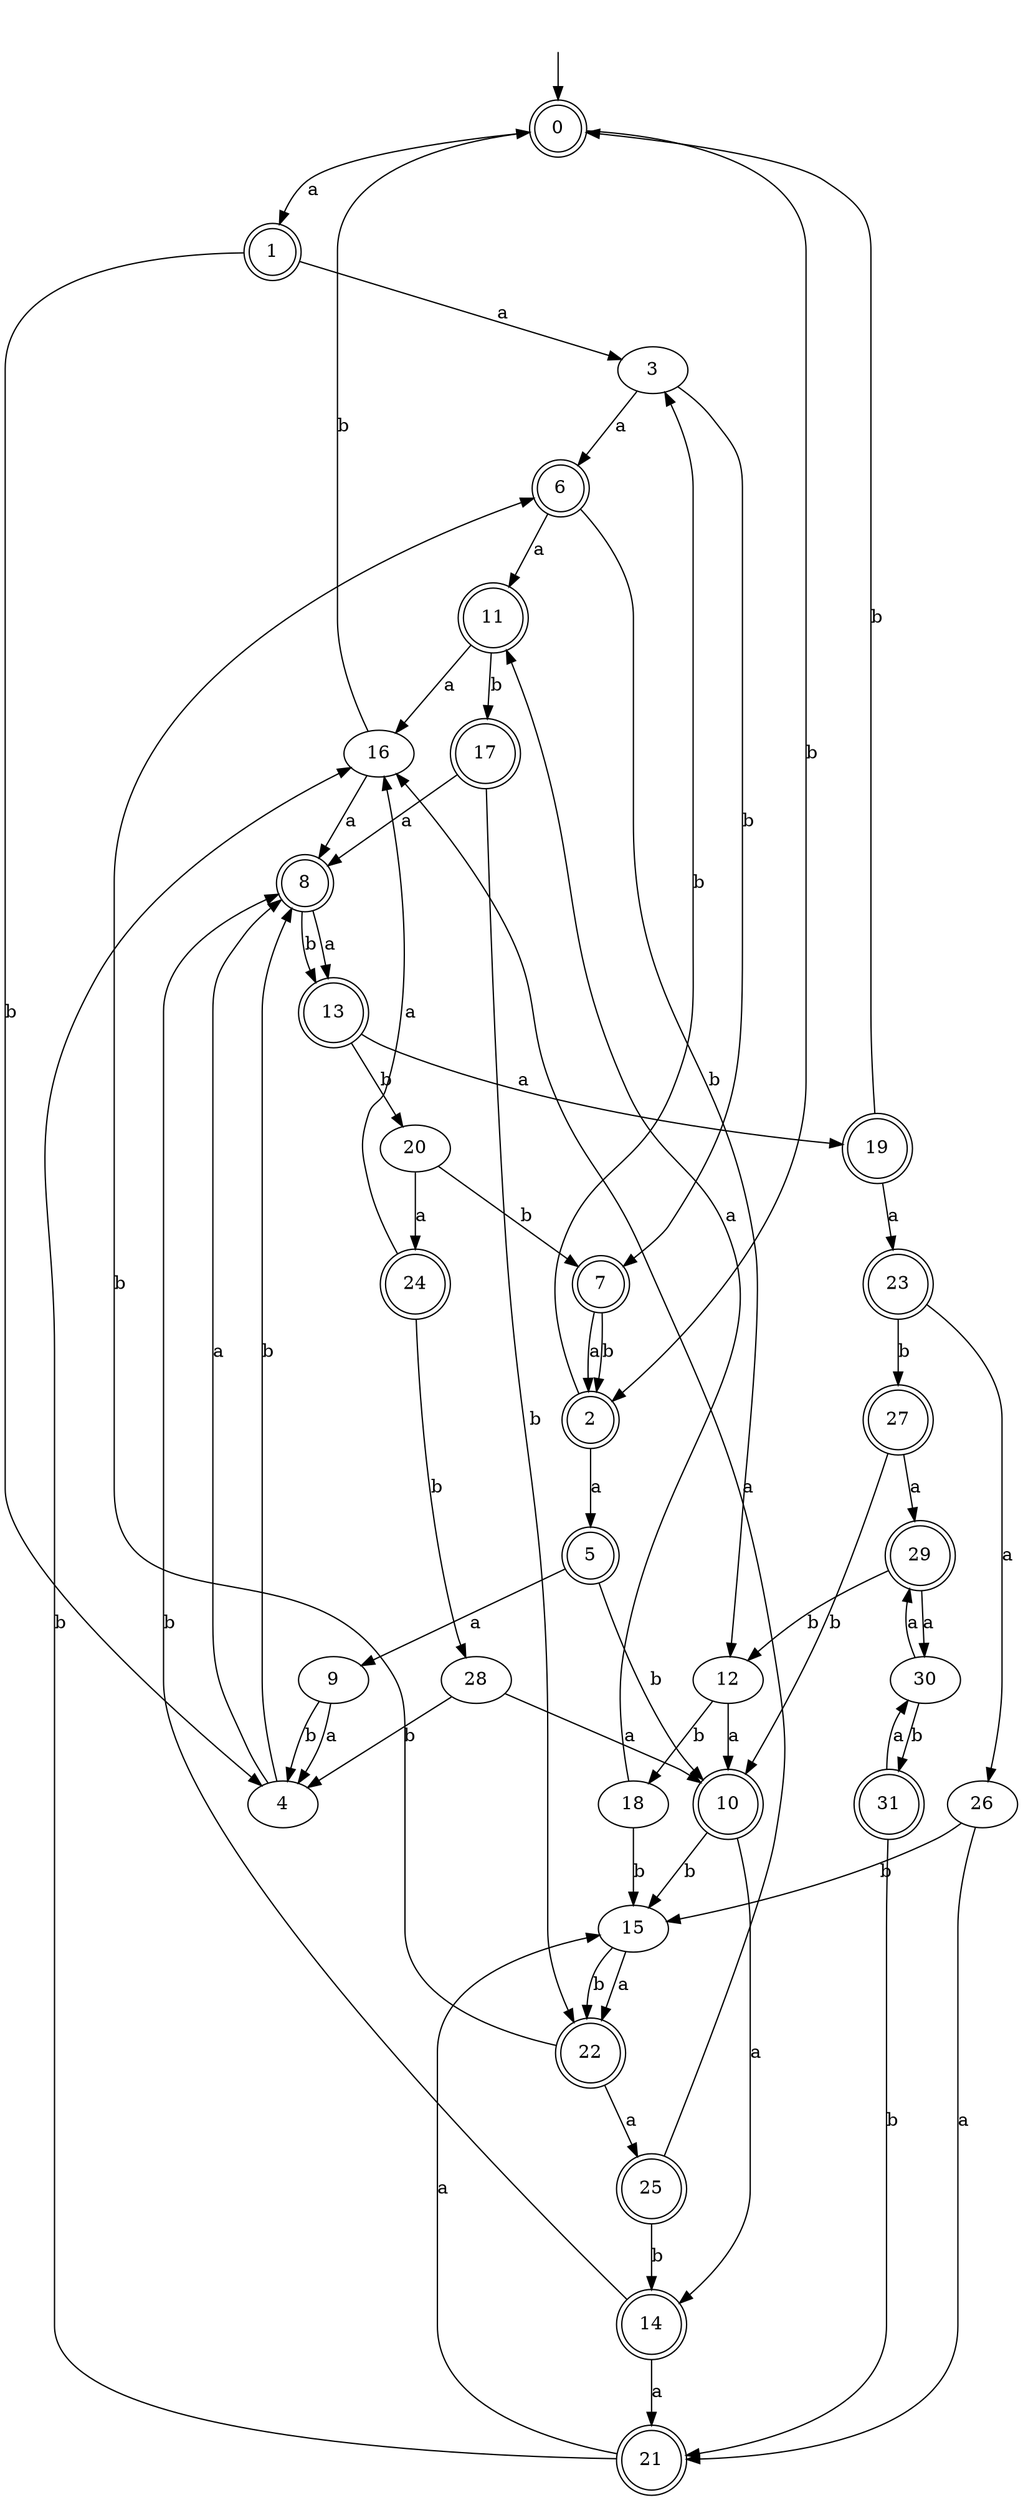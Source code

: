 digraph RandomDFA {
  __start0 [label="", shape=none];
  __start0 -> 0 [label=""];
  0 [shape=circle] [shape=doublecircle]
  0 -> 1 [label="a"]
  0 -> 2 [label="b"]
  1 [shape=doublecircle]
  1 -> 3 [label="a"]
  1 -> 4 [label="b"]
  2 [shape=doublecircle]
  2 -> 5 [label="a"]
  2 -> 3 [label="b"]
  3
  3 -> 6 [label="a"]
  3 -> 7 [label="b"]
  4
  4 -> 8 [label="a"]
  4 -> 8 [label="b"]
  5 [shape=doublecircle]
  5 -> 9 [label="a"]
  5 -> 10 [label="b"]
  6 [shape=doublecircle]
  6 -> 11 [label="a"]
  6 -> 12 [label="b"]
  7 [shape=doublecircle]
  7 -> 2 [label="a"]
  7 -> 2 [label="b"]
  8 [shape=doublecircle]
  8 -> 13 [label="a"]
  8 -> 13 [label="b"]
  9
  9 -> 4 [label="a"]
  9 -> 4 [label="b"]
  10 [shape=doublecircle]
  10 -> 14 [label="a"]
  10 -> 15 [label="b"]
  11 [shape=doublecircle]
  11 -> 16 [label="a"]
  11 -> 17 [label="b"]
  12
  12 -> 10 [label="a"]
  12 -> 18 [label="b"]
  13 [shape=doublecircle]
  13 -> 19 [label="a"]
  13 -> 20 [label="b"]
  14 [shape=doublecircle]
  14 -> 21 [label="a"]
  14 -> 8 [label="b"]
  15
  15 -> 22 [label="a"]
  15 -> 22 [label="b"]
  16
  16 -> 8 [label="a"]
  16 -> 0 [label="b"]
  17 [shape=doublecircle]
  17 -> 8 [label="a"]
  17 -> 22 [label="b"]
  18
  18 -> 11 [label="a"]
  18 -> 15 [label="b"]
  19 [shape=doublecircle]
  19 -> 23 [label="a"]
  19 -> 0 [label="b"]
  20
  20 -> 24 [label="a"]
  20 -> 7 [label="b"]
  21 [shape=doublecircle]
  21 -> 15 [label="a"]
  21 -> 16 [label="b"]
  22 [shape=doublecircle]
  22 -> 25 [label="a"]
  22 -> 6 [label="b"]
  23 [shape=doublecircle]
  23 -> 26 [label="a"]
  23 -> 27 [label="b"]
  24 [shape=doublecircle]
  24 -> 16 [label="a"]
  24 -> 28 [label="b"]
  25 [shape=doublecircle]
  25 -> 16 [label="a"]
  25 -> 14 [label="b"]
  26
  26 -> 21 [label="a"]
  26 -> 15 [label="b"]
  27 [shape=doublecircle]
  27 -> 29 [label="a"]
  27 -> 10 [label="b"]
  28
  28 -> 10 [label="a"]
  28 -> 4 [label="b"]
  29 [shape=doublecircle]
  29 -> 30 [label="a"]
  29 -> 12 [label="b"]
  30
  30 -> 29 [label="a"]
  30 -> 31 [label="b"]
  31 [shape=doublecircle]
  31 -> 30 [label="a"]
  31 -> 21 [label="b"]
}
